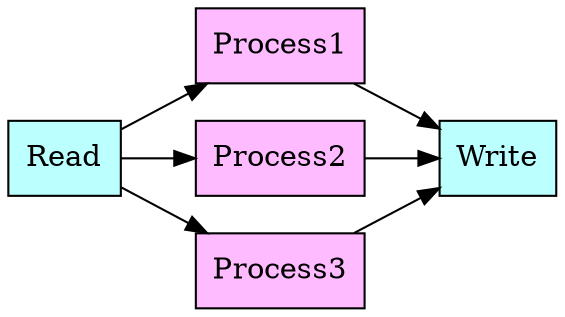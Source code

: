 digraph G {
rankdir=LR
concentrate=true
overlap=scale
"Read" [style=filled,shape=box,fillcolor="#BBFFFF"]
"Process1" [style=filled,shape=box,fillcolor="#FFBBFF"]
"Process2" [style=filled,shape=box,fillcolor="#FFBBFF"]
"Process3" [style=filled,shape=box,fillcolor="#FFBBFF"]
"Write" [style=filled,shape=box,fillcolor="#BBFFFF"]
"Read" -> "Process1"
"Read" -> "Process2"
"Read" -> "Process3"
"Process1" -> "Write"
"Process2" -> "Write"
"Process3" -> "Write"
}


